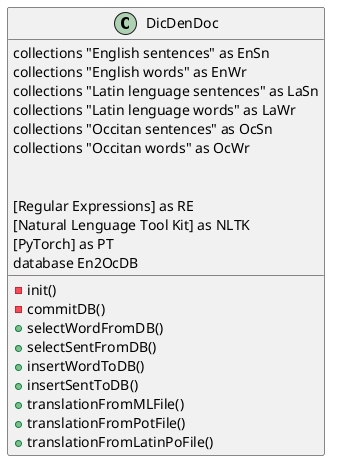 @startuml

 
class DicDenDoc {

  collections "English sentences" as EnSn
  collections "English words" as EnWr
  collections "Latin lenguage sentences" as LaSn
  collections "Latin lenguage words" as LaWr
  collections "Occitan sentences" as OcSn
  collections "Occitan words" as OcWr
 
  
  [Regular Expressions] as RE
  [Natural Lenguage Tool Kit] as NLTK
  [PyTorch] as PT
  database En2OcDB
  -init()
  -commitDB()
  +selectWordFromDB()
  +selectSentFromDB()
  +insertWordToDB()
  +insertSentToDB()
  +translationFromMLFile()
  +translationFromPotFile()
  +translationFromLatinPoFile()
    
}
  
  



@enduml